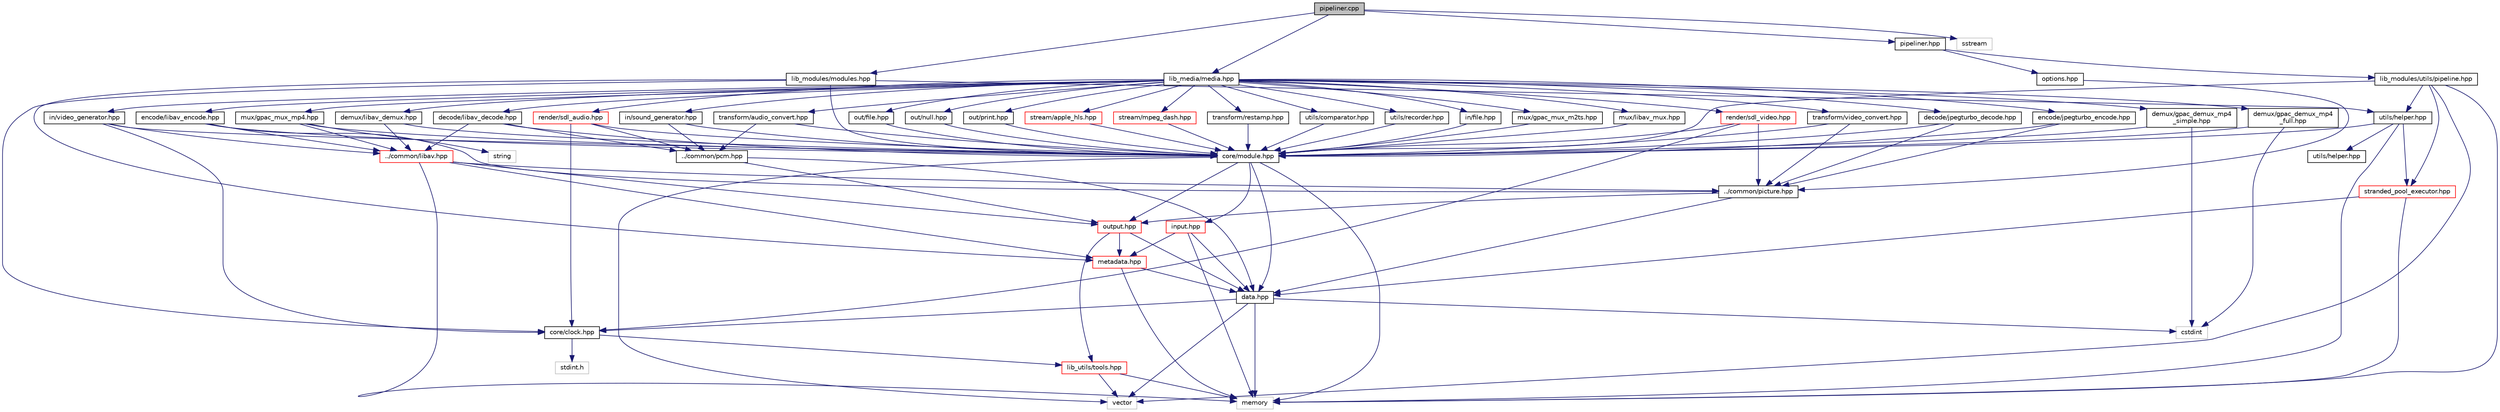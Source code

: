 digraph "pipeliner.cpp"
{
 // INTERACTIVE_SVG=YES
  edge [fontname="Helvetica",fontsize="10",labelfontname="Helvetica",labelfontsize="10"];
  node [fontname="Helvetica",fontsize="10",shape=record];
  Node1 [label="pipeliner.cpp",height=0.2,width=0.4,color="black", fillcolor="grey75", style="filled", fontcolor="black"];
  Node1 -> Node2 [color="midnightblue",fontsize="10",style="solid",fontname="Helvetica"];
  Node2 [label="lib_modules/modules.hpp",height=0.2,width=0.4,color="black", fillcolor="white", style="filled",URL="$modules_8hpp.html"];
  Node2 -> Node3 [color="midnightblue",fontsize="10",style="solid",fontname="Helvetica"];
  Node3 [label="core/clock.hpp",height=0.2,width=0.4,color="black", fillcolor="white", style="filled",URL="$clock_8hpp.html"];
  Node3 -> Node4 [color="midnightblue",fontsize="10",style="solid",fontname="Helvetica"];
  Node4 [label="lib_utils/tools.hpp",height=0.2,width=0.4,color="red", fillcolor="white", style="filled",URL="$tools_8hpp.html"];
  Node4 -> Node5 [color="midnightblue",fontsize="10",style="solid",fontname="Helvetica"];
  Node5 [label="memory",height=0.2,width=0.4,color="grey75", fillcolor="white", style="filled"];
  Node4 -> Node6 [color="midnightblue",fontsize="10",style="solid",fontname="Helvetica"];
  Node6 [label="vector",height=0.2,width=0.4,color="grey75", fillcolor="white", style="filled"];
  Node3 -> Node7 [color="midnightblue",fontsize="10",style="solid",fontname="Helvetica"];
  Node7 [label="stdint.h",height=0.2,width=0.4,color="grey75", fillcolor="white", style="filled"];
  Node2 -> Node8 [color="midnightblue",fontsize="10",style="solid",fontname="Helvetica"];
  Node8 [label="core/module.hpp",height=0.2,width=0.4,color="black", fillcolor="white", style="filled",URL="$module_8hpp.html"];
  Node8 -> Node9 [color="midnightblue",fontsize="10",style="solid",fontname="Helvetica"];
  Node9 [label="data.hpp",height=0.2,width=0.4,color="black", fillcolor="white", style="filled",URL="$data_8hpp.html"];
  Node9 -> Node3 [color="midnightblue",fontsize="10",style="solid",fontname="Helvetica"];
  Node9 -> Node10 [color="midnightblue",fontsize="10",style="solid",fontname="Helvetica"];
  Node10 [label="cstdint",height=0.2,width=0.4,color="grey75", fillcolor="white", style="filled"];
  Node9 -> Node5 [color="midnightblue",fontsize="10",style="solid",fontname="Helvetica"];
  Node9 -> Node6 [color="midnightblue",fontsize="10",style="solid",fontname="Helvetica"];
  Node8 -> Node11 [color="midnightblue",fontsize="10",style="solid",fontname="Helvetica"];
  Node11 [label="input.hpp",height=0.2,width=0.4,color="red", fillcolor="white", style="filled",URL="$input_8hpp.html"];
  Node11 -> Node9 [color="midnightblue",fontsize="10",style="solid",fontname="Helvetica"];
  Node11 -> Node12 [color="midnightblue",fontsize="10",style="solid",fontname="Helvetica"];
  Node12 [label="metadata.hpp",height=0.2,width=0.4,color="red", fillcolor="white", style="filled",URL="$metadata_8hpp.html"];
  Node12 -> Node9 [color="midnightblue",fontsize="10",style="solid",fontname="Helvetica"];
  Node12 -> Node5 [color="midnightblue",fontsize="10",style="solid",fontname="Helvetica"];
  Node11 -> Node5 [color="midnightblue",fontsize="10",style="solid",fontname="Helvetica"];
  Node8 -> Node13 [color="midnightblue",fontsize="10",style="solid",fontname="Helvetica"];
  Node13 [label="output.hpp",height=0.2,width=0.4,color="red", fillcolor="white", style="filled",URL="$output_8hpp.html"];
  Node13 -> Node9 [color="midnightblue",fontsize="10",style="solid",fontname="Helvetica"];
  Node13 -> Node12 [color="midnightblue",fontsize="10",style="solid",fontname="Helvetica"];
  Node13 -> Node4 [color="midnightblue",fontsize="10",style="solid",fontname="Helvetica"];
  Node8 -> Node5 [color="midnightblue",fontsize="10",style="solid",fontname="Helvetica"];
  Node8 -> Node6 [color="midnightblue",fontsize="10",style="solid",fontname="Helvetica"];
  Node2 -> Node12 [color="midnightblue",fontsize="10",style="solid",fontname="Helvetica"];
  Node2 -> Node14 [color="midnightblue",fontsize="10",style="solid",fontname="Helvetica"];
  Node14 [label="utils/helper.hpp",height=0.2,width=0.4,color="black", fillcolor="white", style="filled",URL="$lib__modules_2utils_2helper_8hpp.html"];
  Node14 -> Node15 [color="midnightblue",fontsize="10",style="solid",fontname="Helvetica"];
  Node15 [label="stranded_pool_executor.hpp",height=0.2,width=0.4,color="red", fillcolor="white", style="filled",URL="$stranded__pool__executor_8hpp.html"];
  Node15 -> Node9 [color="midnightblue",fontsize="10",style="solid",fontname="Helvetica"];
  Node15 -> Node5 [color="midnightblue",fontsize="10",style="solid",fontname="Helvetica"];
  Node14 -> Node8 [color="midnightblue",fontsize="10",style="solid",fontname="Helvetica"];
  Node14 -> Node16 [color="midnightblue",fontsize="10",style="solid",fontname="Helvetica"];
  Node16 [label="utils/helper.hpp",height=0.2,width=0.4,color="black", fillcolor="white", style="filled",URL="$lib__signals_2utils_2helper_8hpp.html"];
  Node14 -> Node5 [color="midnightblue",fontsize="10",style="solid",fontname="Helvetica"];
  Node1 -> Node17 [color="midnightblue",fontsize="10",style="solid",fontname="Helvetica"];
  Node17 [label="lib_media/media.hpp",height=0.2,width=0.4,color="black", fillcolor="white", style="filled",URL="$media_8hpp.html"];
  Node17 -> Node18 [color="midnightblue",fontsize="10",style="solid",fontname="Helvetica"];
  Node18 [label="decode/jpegturbo_decode.hpp",height=0.2,width=0.4,color="black", fillcolor="white", style="filled",URL="$jpegturbo__decode_8hpp.html"];
  Node18 -> Node8 [color="midnightblue",fontsize="10",style="solid",fontname="Helvetica"];
  Node18 -> Node19 [color="midnightblue",fontsize="10",style="solid",fontname="Helvetica"];
  Node19 [label="../common/picture.hpp",height=0.2,width=0.4,color="black", fillcolor="white", style="filled",URL="$picture_8hpp.html"];
  Node19 -> Node9 [color="midnightblue",fontsize="10",style="solid",fontname="Helvetica"];
  Node19 -> Node13 [color="midnightblue",fontsize="10",style="solid",fontname="Helvetica"];
  Node17 -> Node20 [color="midnightblue",fontsize="10",style="solid",fontname="Helvetica"];
  Node20 [label="decode/libav_decode.hpp",height=0.2,width=0.4,color="black", fillcolor="white", style="filled",URL="$libav__decode_8hpp.html"];
  Node20 -> Node8 [color="midnightblue",fontsize="10",style="solid",fontname="Helvetica"];
  Node20 -> Node21 [color="midnightblue",fontsize="10",style="solid",fontname="Helvetica"];
  Node21 [label="../common/libav.hpp",height=0.2,width=0.4,color="red", fillcolor="white", style="filled",URL="$libav_8hpp.html"];
  Node21 -> Node19 [color="midnightblue",fontsize="10",style="solid",fontname="Helvetica"];
  Node21 -> Node13 [color="midnightblue",fontsize="10",style="solid",fontname="Helvetica"];
  Node21 -> Node12 [color="midnightblue",fontsize="10",style="solid",fontname="Helvetica"];
  Node21 -> Node5 [color="midnightblue",fontsize="10",style="solid",fontname="Helvetica"];
  Node20 -> Node22 [color="midnightblue",fontsize="10",style="solid",fontname="Helvetica"];
  Node22 [label="../common/pcm.hpp",height=0.2,width=0.4,color="black", fillcolor="white", style="filled",URL="$pcm_8hpp.html"];
  Node22 -> Node9 [color="midnightblue",fontsize="10",style="solid",fontname="Helvetica"];
  Node22 -> Node13 [color="midnightblue",fontsize="10",style="solid",fontname="Helvetica"];
  Node17 -> Node23 [color="midnightblue",fontsize="10",style="solid",fontname="Helvetica"];
  Node23 [label="demux/gpac_demux_mp4\l_full.hpp",height=0.2,width=0.4,color="black", fillcolor="white", style="filled",URL="$gpac__demux__mp4__full_8hpp.html"];
  Node23 -> Node8 [color="midnightblue",fontsize="10",style="solid",fontname="Helvetica"];
  Node23 -> Node10 [color="midnightblue",fontsize="10",style="solid",fontname="Helvetica"];
  Node17 -> Node24 [color="midnightblue",fontsize="10",style="solid",fontname="Helvetica"];
  Node24 [label="demux/gpac_demux_mp4\l_simple.hpp",height=0.2,width=0.4,color="black", fillcolor="white", style="filled",URL="$gpac__demux__mp4__simple_8hpp.html"];
  Node24 -> Node8 [color="midnightblue",fontsize="10",style="solid",fontname="Helvetica"];
  Node24 -> Node10 [color="midnightblue",fontsize="10",style="solid",fontname="Helvetica"];
  Node17 -> Node25 [color="midnightblue",fontsize="10",style="solid",fontname="Helvetica"];
  Node25 [label="demux/libav_demux.hpp",height=0.2,width=0.4,color="black", fillcolor="white", style="filled",URL="$libav__demux_8hpp.html"];
  Node25 -> Node8 [color="midnightblue",fontsize="10",style="solid",fontname="Helvetica"];
  Node25 -> Node21 [color="midnightblue",fontsize="10",style="solid",fontname="Helvetica"];
  Node17 -> Node26 [color="midnightblue",fontsize="10",style="solid",fontname="Helvetica"];
  Node26 [label="encode/jpegturbo_encode.hpp",height=0.2,width=0.4,color="black", fillcolor="white", style="filled",URL="$jpegturbo__encode_8hpp.html"];
  Node26 -> Node19 [color="midnightblue",fontsize="10",style="solid",fontname="Helvetica"];
  Node26 -> Node8 [color="midnightblue",fontsize="10",style="solid",fontname="Helvetica"];
  Node17 -> Node27 [color="midnightblue",fontsize="10",style="solid",fontname="Helvetica"];
  Node27 [label="encode/libav_encode.hpp",height=0.2,width=0.4,color="black", fillcolor="white", style="filled",URL="$libav__encode_8hpp.html"];
  Node27 -> Node8 [color="midnightblue",fontsize="10",style="solid",fontname="Helvetica"];
  Node27 -> Node21 [color="midnightblue",fontsize="10",style="solid",fontname="Helvetica"];
  Node27 -> Node19 [color="midnightblue",fontsize="10",style="solid",fontname="Helvetica"];
  Node17 -> Node28 [color="midnightblue",fontsize="10",style="solid",fontname="Helvetica"];
  Node28 [label="in/file.hpp",height=0.2,width=0.4,color="black", fillcolor="white", style="filled",URL="$in_2file_8hpp.html"];
  Node28 -> Node8 [color="midnightblue",fontsize="10",style="solid",fontname="Helvetica"];
  Node17 -> Node29 [color="midnightblue",fontsize="10",style="solid",fontname="Helvetica"];
  Node29 [label="in/sound_generator.hpp",height=0.2,width=0.4,color="black", fillcolor="white", style="filled",URL="$sound__generator_8hpp.html"];
  Node29 -> Node8 [color="midnightblue",fontsize="10",style="solid",fontname="Helvetica"];
  Node29 -> Node22 [color="midnightblue",fontsize="10",style="solid",fontname="Helvetica"];
  Node17 -> Node30 [color="midnightblue",fontsize="10",style="solid",fontname="Helvetica"];
  Node30 [label="in/video_generator.hpp",height=0.2,width=0.4,color="black", fillcolor="white", style="filled",URL="$video__generator_8hpp.html"];
  Node30 -> Node3 [color="midnightblue",fontsize="10",style="solid",fontname="Helvetica"];
  Node30 -> Node8 [color="midnightblue",fontsize="10",style="solid",fontname="Helvetica"];
  Node30 -> Node21 [color="midnightblue",fontsize="10",style="solid",fontname="Helvetica"];
  Node17 -> Node31 [color="midnightblue",fontsize="10",style="solid",fontname="Helvetica"];
  Node31 [label="mux/gpac_mux_m2ts.hpp",height=0.2,width=0.4,color="black", fillcolor="white", style="filled",URL="$gpac__mux__m2ts_8hpp.html"];
  Node31 -> Node8 [color="midnightblue",fontsize="10",style="solid",fontname="Helvetica"];
  Node17 -> Node32 [color="midnightblue",fontsize="10",style="solid",fontname="Helvetica"];
  Node32 [label="mux/gpac_mux_mp4.hpp",height=0.2,width=0.4,color="black", fillcolor="white", style="filled",URL="$gpac__mux__mp4_8hpp.html"];
  Node32 -> Node8 [color="midnightblue",fontsize="10",style="solid",fontname="Helvetica"];
  Node32 -> Node21 [color="midnightblue",fontsize="10",style="solid",fontname="Helvetica"];
  Node32 -> Node33 [color="midnightblue",fontsize="10",style="solid",fontname="Helvetica"];
  Node33 [label="string",height=0.2,width=0.4,color="grey75", fillcolor="white", style="filled"];
  Node17 -> Node34 [color="midnightblue",fontsize="10",style="solid",fontname="Helvetica"];
  Node34 [label="mux/libav_mux.hpp",height=0.2,width=0.4,color="black", fillcolor="white", style="filled",URL="$libav__mux_8hpp.html"];
  Node34 -> Node8 [color="midnightblue",fontsize="10",style="solid",fontname="Helvetica"];
  Node17 -> Node35 [color="midnightblue",fontsize="10",style="solid",fontname="Helvetica"];
  Node35 [label="out/file.hpp",height=0.2,width=0.4,color="black", fillcolor="white", style="filled",URL="$out_2file_8hpp.html"];
  Node35 -> Node8 [color="midnightblue",fontsize="10",style="solid",fontname="Helvetica"];
  Node17 -> Node36 [color="midnightblue",fontsize="10",style="solid",fontname="Helvetica"];
  Node36 [label="out/null.hpp",height=0.2,width=0.4,color="black", fillcolor="white", style="filled",URL="$null_8hpp.html"];
  Node36 -> Node8 [color="midnightblue",fontsize="10",style="solid",fontname="Helvetica"];
  Node17 -> Node37 [color="midnightblue",fontsize="10",style="solid",fontname="Helvetica"];
  Node37 [label="out/print.hpp",height=0.2,width=0.4,color="black", fillcolor="white", style="filled",URL="$print_8hpp.html"];
  Node37 -> Node8 [color="midnightblue",fontsize="10",style="solid",fontname="Helvetica"];
  Node17 -> Node38 [color="midnightblue",fontsize="10",style="solid",fontname="Helvetica"];
  Node38 [label="render/sdl_audio.hpp",height=0.2,width=0.4,color="red", fillcolor="white", style="filled",URL="$sdl__audio_8hpp.html"];
  Node38 -> Node3 [color="midnightblue",fontsize="10",style="solid",fontname="Helvetica"];
  Node38 -> Node8 [color="midnightblue",fontsize="10",style="solid",fontname="Helvetica"];
  Node38 -> Node22 [color="midnightblue",fontsize="10",style="solid",fontname="Helvetica"];
  Node17 -> Node39 [color="midnightblue",fontsize="10",style="solid",fontname="Helvetica"];
  Node39 [label="render/sdl_video.hpp",height=0.2,width=0.4,color="red", fillcolor="white", style="filled",URL="$sdl__video_8hpp.html"];
  Node39 -> Node19 [color="midnightblue",fontsize="10",style="solid",fontname="Helvetica"];
  Node39 -> Node8 [color="midnightblue",fontsize="10",style="solid",fontname="Helvetica"];
  Node39 -> Node3 [color="midnightblue",fontsize="10",style="solid",fontname="Helvetica"];
  Node17 -> Node40 [color="midnightblue",fontsize="10",style="solid",fontname="Helvetica"];
  Node40 [label="stream/apple_hls.hpp",height=0.2,width=0.4,color="red", fillcolor="white", style="filled",URL="$apple__hls_8hpp.html"];
  Node40 -> Node8 [color="midnightblue",fontsize="10",style="solid",fontname="Helvetica"];
  Node17 -> Node41 [color="midnightblue",fontsize="10",style="solid",fontname="Helvetica"];
  Node41 [label="stream/mpeg_dash.hpp",height=0.2,width=0.4,color="red", fillcolor="white", style="filled",URL="$mpeg__dash_8hpp.html"];
  Node41 -> Node8 [color="midnightblue",fontsize="10",style="solid",fontname="Helvetica"];
  Node17 -> Node42 [color="midnightblue",fontsize="10",style="solid",fontname="Helvetica"];
  Node42 [label="transform/audio_convert.hpp",height=0.2,width=0.4,color="black", fillcolor="white", style="filled",URL="$audio__convert_8hpp.html"];
  Node42 -> Node8 [color="midnightblue",fontsize="10",style="solid",fontname="Helvetica"];
  Node42 -> Node22 [color="midnightblue",fontsize="10",style="solid",fontname="Helvetica"];
  Node17 -> Node43 [color="midnightblue",fontsize="10",style="solid",fontname="Helvetica"];
  Node43 [label="transform/restamp.hpp",height=0.2,width=0.4,color="black", fillcolor="white", style="filled",URL="$restamp_8hpp.html"];
  Node43 -> Node8 [color="midnightblue",fontsize="10",style="solid",fontname="Helvetica"];
  Node17 -> Node44 [color="midnightblue",fontsize="10",style="solid",fontname="Helvetica"];
  Node44 [label="transform/video_convert.hpp",height=0.2,width=0.4,color="black", fillcolor="white", style="filled",URL="$video__convert_8hpp.html"];
  Node44 -> Node19 [color="midnightblue",fontsize="10",style="solid",fontname="Helvetica"];
  Node44 -> Node8 [color="midnightblue",fontsize="10",style="solid",fontname="Helvetica"];
  Node17 -> Node45 [color="midnightblue",fontsize="10",style="solid",fontname="Helvetica"];
  Node45 [label="utils/comparator.hpp",height=0.2,width=0.4,color="black", fillcolor="white", style="filled",URL="$comparator_8hpp.html"];
  Node45 -> Node8 [color="midnightblue",fontsize="10",style="solid",fontname="Helvetica"];
  Node17 -> Node46 [color="midnightblue",fontsize="10",style="solid",fontname="Helvetica"];
  Node46 [label="utils/recorder.hpp",height=0.2,width=0.4,color="black", fillcolor="white", style="filled",URL="$recorder_8hpp.html"];
  Node46 -> Node8 [color="midnightblue",fontsize="10",style="solid",fontname="Helvetica"];
  Node1 -> Node47 [color="midnightblue",fontsize="10",style="solid",fontname="Helvetica"];
  Node47 [label="pipeliner.hpp",height=0.2,width=0.4,color="black", fillcolor="white", style="filled",URL="$dashcastx_2pipeliner_8hpp.html"];
  Node47 -> Node48 [color="midnightblue",fontsize="10",style="solid",fontname="Helvetica"];
  Node48 [label="lib_modules/utils/pipeline.hpp",height=0.2,width=0.4,color="black", fillcolor="white", style="filled",URL="$pipeline_8hpp.html"];
  Node48 -> Node5 [color="midnightblue",fontsize="10",style="solid",fontname="Helvetica"];
  Node48 -> Node6 [color="midnightblue",fontsize="10",style="solid",fontname="Helvetica"];
  Node48 -> Node15 [color="midnightblue",fontsize="10",style="solid",fontname="Helvetica"];
  Node48 -> Node8 [color="midnightblue",fontsize="10",style="solid",fontname="Helvetica"];
  Node48 -> Node14 [color="midnightblue",fontsize="10",style="solid",fontname="Helvetica"];
  Node47 -> Node49 [color="midnightblue",fontsize="10",style="solid",fontname="Helvetica"];
  Node49 [label="options.hpp",height=0.2,width=0.4,color="black", fillcolor="white", style="filled",URL="$dashcastx_2options_8hpp.html"];
  Node49 -> Node19 [color="midnightblue",fontsize="10",style="solid",fontname="Helvetica"];
  Node1 -> Node50 [color="midnightblue",fontsize="10",style="solid",fontname="Helvetica"];
  Node50 [label="sstream",height=0.2,width=0.4,color="grey75", fillcolor="white", style="filled"];
}
